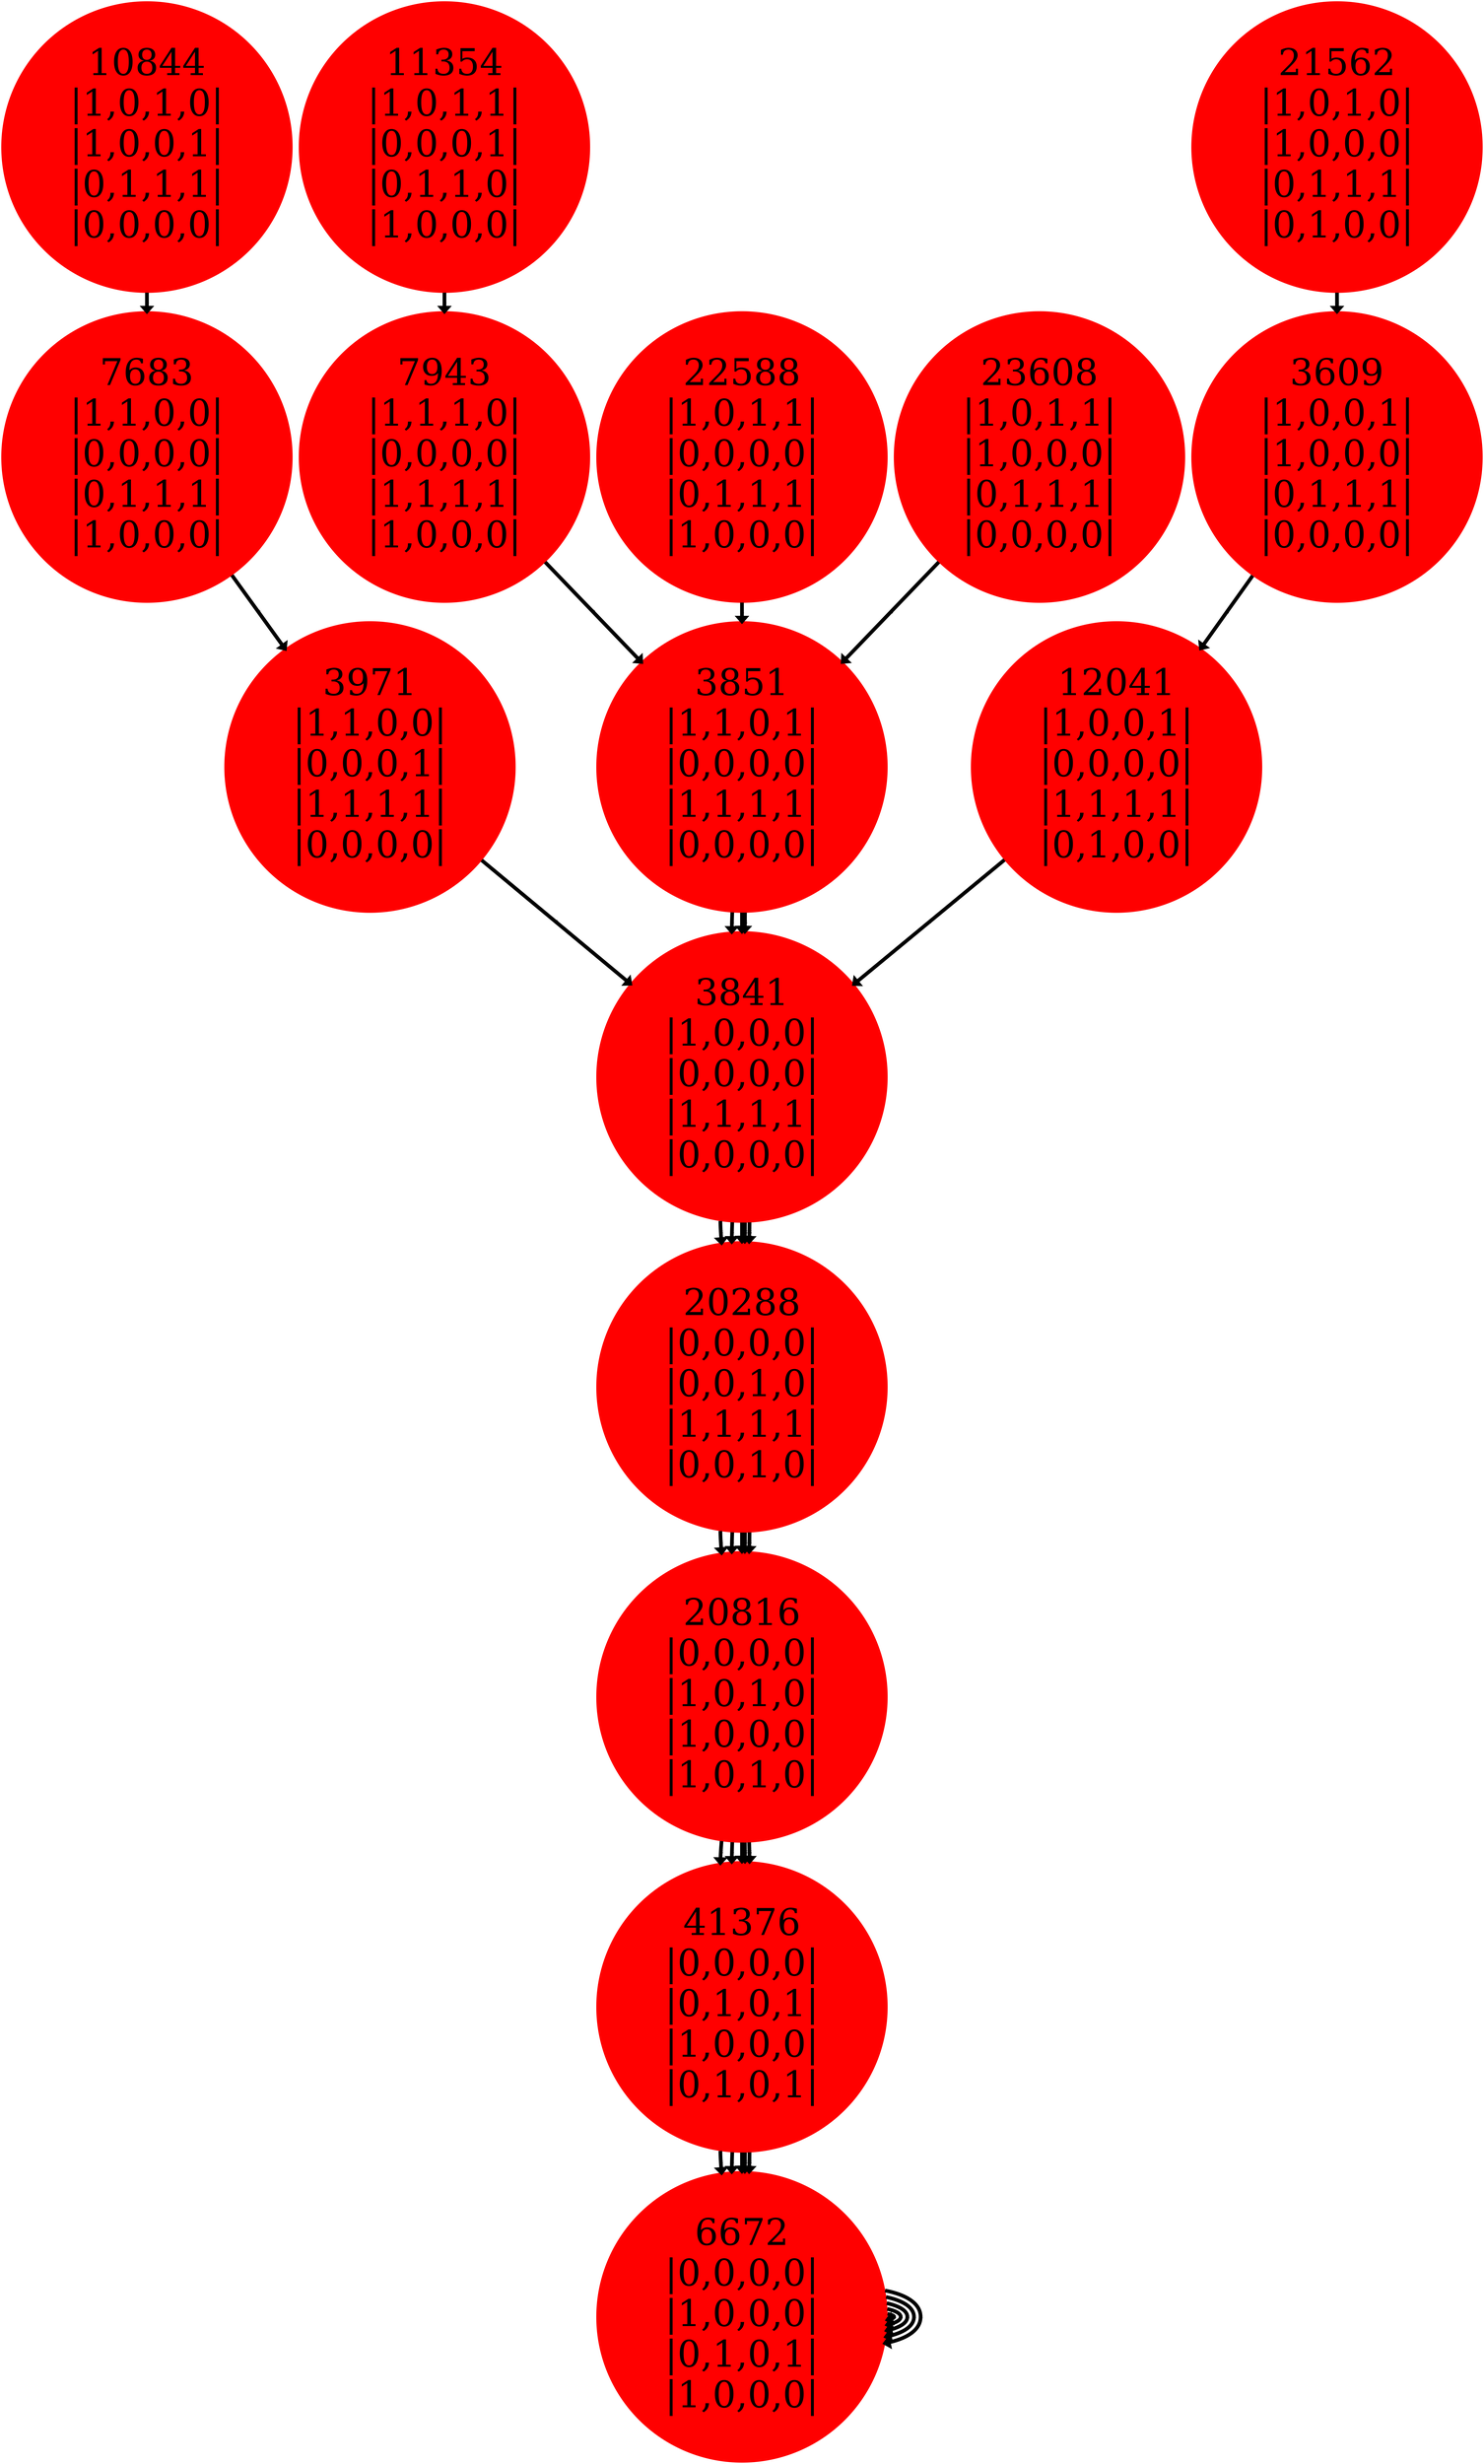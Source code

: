digraph A {
"10844\n|1,0,1,0|\n|1,0,0,1|\n|0,1,1,1|\n|0,0,0,0|"[shape=circle,style=filled,color=red,height=5.12,width=0.12,fontsize=100];
"10844\n|1,0,1,0|\n|1,0,0,1|\n|0,1,1,1|\n|0,0,0,0|"->"7683\n|1,1,0,0|\n|0,0,0,0|\n|0,1,1,1|\n|1,0,0,0|"[label="t",arrowsize=1,penwidth=10]
"7683\n|1,1,0,0|\n|0,0,0,0|\n|0,1,1,1|\n|1,0,0,0|"[shape=circle,style=filled,color=red,height=5.12,width=0.12,fontsize=100];
"7683\n|1,1,0,0|\n|0,0,0,0|\n|0,1,1,1|\n|1,0,0,0|"->"3971\n|1,1,0,0|\n|0,0,0,1|\n|1,1,1,1|\n|0,0,0,0|"[label="t",arrowsize=1,penwidth=10]
"3971\n|1,1,0,0|\n|0,0,0,1|\n|1,1,1,1|\n|0,0,0,0|"[shape=circle,style=filled,color=red,height=5.12,width=0.12,fontsize=100];
"3971\n|1,1,0,0|\n|0,0,0,1|\n|1,1,1,1|\n|0,0,0,0|"->"3841\n|1,0,0,0|\n|0,0,0,0|\n|1,1,1,1|\n|0,0,0,0|"[label="t",arrowsize=1,penwidth=10]
"3841\n|1,0,0,0|\n|0,0,0,0|\n|1,1,1,1|\n|0,0,0,0|"[shape=circle,style=filled,color=red,height=5.12,width=0.12,fontsize=100];
"3841\n|1,0,0,0|\n|0,0,0,0|\n|1,1,1,1|\n|0,0,0,0|"->"20288\n|0,0,0,0|\n|0,0,1,0|\n|1,1,1,1|\n|0,0,1,0|"[label="t",arrowsize=1,penwidth=10]
"20288\n|0,0,0,0|\n|0,0,1,0|\n|1,1,1,1|\n|0,0,1,0|"[shape=circle,style=filled,color=red,height=5.12,width=0.12,fontsize=100];
"20288\n|0,0,0,0|\n|0,0,1,0|\n|1,1,1,1|\n|0,0,1,0|"->"20816\n|0,0,0,0|\n|1,0,1,0|\n|1,0,0,0|\n|1,0,1,0|"[label="t",arrowsize=1,penwidth=10]
"20816\n|0,0,0,0|\n|1,0,1,0|\n|1,0,0,0|\n|1,0,1,0|"[shape=circle,style=filled,color=red,height=5.12,width=0.12,fontsize=100];
"20816\n|0,0,0,0|\n|1,0,1,0|\n|1,0,0,0|\n|1,0,1,0|"->"41376\n|0,0,0,0|\n|0,1,0,1|\n|1,0,0,0|\n|0,1,0,1|"[label="t",arrowsize=1,penwidth=10]
"41376\n|0,0,0,0|\n|0,1,0,1|\n|1,0,0,0|\n|0,1,0,1|"[shape=circle,style=filled,color=red,height=5.12,width=0.12,fontsize=100];
"41376\n|0,0,0,0|\n|0,1,0,1|\n|1,0,0,0|\n|0,1,0,1|"->"6672\n|0,0,0,0|\n|1,0,0,0|\n|0,1,0,1|\n|1,0,0,0|"[label="t",arrowsize=1,penwidth=10]
"6672\n|0,0,0,0|\n|1,0,0,0|\n|0,1,0,1|\n|1,0,0,0|"[shape=circle,style=filled,color=red,height=5.12,width=0.12,fontsize=100];
"6672\n|0,0,0,0|\n|1,0,0,0|\n|0,1,0,1|\n|1,0,0,0|"->"6672\n|0,0,0,0|\n|1,0,0,0|\n|0,1,0,1|\n|1,0,0,0|"[label="t",arrowsize=1,penwidth=10]
"11354\n|1,0,1,1|\n|0,0,0,1|\n|0,1,1,0|\n|1,0,0,0|"[shape=circle,style=filled,color=red,height=5.12,width=0.12,fontsize=100];
"11354\n|1,0,1,1|\n|0,0,0,1|\n|0,1,1,0|\n|1,0,0,0|"->"7943\n|1,1,1,0|\n|0,0,0,0|\n|1,1,1,1|\n|1,0,0,0|"[label="t",arrowsize=1,penwidth=10]
"7943\n|1,1,1,0|\n|0,0,0,0|\n|1,1,1,1|\n|1,0,0,0|"[shape=circle,style=filled,color=red,height=5.12,width=0.12,fontsize=100];
"7943\n|1,1,1,0|\n|0,0,0,0|\n|1,1,1,1|\n|1,0,0,0|"->"3851\n|1,1,0,1|\n|0,0,0,0|\n|1,1,1,1|\n|0,0,0,0|"[label="t",arrowsize=1,penwidth=10]
"3851\n|1,1,0,1|\n|0,0,0,0|\n|1,1,1,1|\n|0,0,0,0|"[shape=circle,style=filled,color=red,height=5.12,width=0.12,fontsize=100];
"3851\n|1,1,0,1|\n|0,0,0,0|\n|1,1,1,1|\n|0,0,0,0|"->"3841\n|1,0,0,0|\n|0,0,0,0|\n|1,1,1,1|\n|0,0,0,0|"[label="t",arrowsize=1,penwidth=10]
"3841\n|1,0,0,0|\n|0,0,0,0|\n|1,1,1,1|\n|0,0,0,0|"[shape=circle,style=filled,color=red,height=5.12,width=0.12,fontsize=100];
"3841\n|1,0,0,0|\n|0,0,0,0|\n|1,1,1,1|\n|0,0,0,0|"->"20288\n|0,0,0,0|\n|0,0,1,0|\n|1,1,1,1|\n|0,0,1,0|"[label="t",arrowsize=1,penwidth=10]
"20288\n|0,0,0,0|\n|0,0,1,0|\n|1,1,1,1|\n|0,0,1,0|"[shape=circle,style=filled,color=red,height=5.12,width=0.12,fontsize=100];
"20288\n|0,0,0,0|\n|0,0,1,0|\n|1,1,1,1|\n|0,0,1,0|"->"20816\n|0,0,0,0|\n|1,0,1,0|\n|1,0,0,0|\n|1,0,1,0|"[label="t",arrowsize=1,penwidth=10]
"20816\n|0,0,0,0|\n|1,0,1,0|\n|1,0,0,0|\n|1,0,1,0|"[shape=circle,style=filled,color=red,height=5.12,width=0.12,fontsize=100];
"20816\n|0,0,0,0|\n|1,0,1,0|\n|1,0,0,0|\n|1,0,1,0|"->"41376\n|0,0,0,0|\n|0,1,0,1|\n|1,0,0,0|\n|0,1,0,1|"[label="t",arrowsize=1,penwidth=10]
"41376\n|0,0,0,0|\n|0,1,0,1|\n|1,0,0,0|\n|0,1,0,1|"[shape=circle,style=filled,color=red,height=5.12,width=0.12,fontsize=100];
"41376\n|0,0,0,0|\n|0,1,0,1|\n|1,0,0,0|\n|0,1,0,1|"->"6672\n|0,0,0,0|\n|1,0,0,0|\n|0,1,0,1|\n|1,0,0,0|"[label="t",arrowsize=1,penwidth=10]
"6672\n|0,0,0,0|\n|1,0,0,0|\n|0,1,0,1|\n|1,0,0,0|"[shape=circle,style=filled,color=red,height=5.12,width=0.12,fontsize=100];
"6672\n|0,0,0,0|\n|1,0,0,0|\n|0,1,0,1|\n|1,0,0,0|"->"6672\n|0,0,0,0|\n|1,0,0,0|\n|0,1,0,1|\n|1,0,0,0|"[label="t",arrowsize=1,penwidth=10]
"22588\n|1,0,1,1|\n|0,0,0,0|\n|0,1,1,1|\n|1,0,0,0|"[shape=circle,style=filled,color=red,height=5.12,width=0.12,fontsize=100];
"22588\n|1,0,1,1|\n|0,0,0,0|\n|0,1,1,1|\n|1,0,0,0|"->"3851\n|1,1,0,1|\n|0,0,0,0|\n|1,1,1,1|\n|0,0,0,0|"[label="t",arrowsize=1,penwidth=10]
"3851\n|1,1,0,1|\n|0,0,0,0|\n|1,1,1,1|\n|0,0,0,0|"[shape=circle,style=filled,color=red,height=5.12,width=0.12,fontsize=100];
"3851\n|1,1,0,1|\n|0,0,0,0|\n|1,1,1,1|\n|0,0,0,0|"->"3841\n|1,0,0,0|\n|0,0,0,0|\n|1,1,1,1|\n|0,0,0,0|"[label="t",arrowsize=1,penwidth=10]
"3841\n|1,0,0,0|\n|0,0,0,0|\n|1,1,1,1|\n|0,0,0,0|"[shape=circle,style=filled,color=red,height=5.12,width=0.12,fontsize=100];
"3841\n|1,0,0,0|\n|0,0,0,0|\n|1,1,1,1|\n|0,0,0,0|"->"20288\n|0,0,0,0|\n|0,0,1,0|\n|1,1,1,1|\n|0,0,1,0|"[label="t",arrowsize=1,penwidth=10]
"20288\n|0,0,0,0|\n|0,0,1,0|\n|1,1,1,1|\n|0,0,1,0|"[shape=circle,style=filled,color=red,height=5.12,width=0.12,fontsize=100];
"20288\n|0,0,0,0|\n|0,0,1,0|\n|1,1,1,1|\n|0,0,1,0|"->"20816\n|0,0,0,0|\n|1,0,1,0|\n|1,0,0,0|\n|1,0,1,0|"[label="t",arrowsize=1,penwidth=10]
"20816\n|0,0,0,0|\n|1,0,1,0|\n|1,0,0,0|\n|1,0,1,0|"[shape=circle,style=filled,color=red,height=5.12,width=0.12,fontsize=100];
"20816\n|0,0,0,0|\n|1,0,1,0|\n|1,0,0,0|\n|1,0,1,0|"->"41376\n|0,0,0,0|\n|0,1,0,1|\n|1,0,0,0|\n|0,1,0,1|"[label="t",arrowsize=1,penwidth=10]
"41376\n|0,0,0,0|\n|0,1,0,1|\n|1,0,0,0|\n|0,1,0,1|"[shape=circle,style=filled,color=red,height=5.12,width=0.12,fontsize=100];
"41376\n|0,0,0,0|\n|0,1,0,1|\n|1,0,0,0|\n|0,1,0,1|"->"6672\n|0,0,0,0|\n|1,0,0,0|\n|0,1,0,1|\n|1,0,0,0|"[label="t",arrowsize=1,penwidth=10]
"6672\n|0,0,0,0|\n|1,0,0,0|\n|0,1,0,1|\n|1,0,0,0|"[shape=circle,style=filled,color=red,height=5.12,width=0.12,fontsize=100];
"6672\n|0,0,0,0|\n|1,0,0,0|\n|0,1,0,1|\n|1,0,0,0|"->"6672\n|0,0,0,0|\n|1,0,0,0|\n|0,1,0,1|\n|1,0,0,0|"[label="t",arrowsize=1,penwidth=10]
"23608\n|1,0,1,1|\n|1,0,0,0|\n|0,1,1,1|\n|0,0,0,0|"[shape=circle,style=filled,color=red,height=5.12,width=0.12,fontsize=100];
"23608\n|1,0,1,1|\n|1,0,0,0|\n|0,1,1,1|\n|0,0,0,0|"->"3851\n|1,1,0,1|\n|0,0,0,0|\n|1,1,1,1|\n|0,0,0,0|"[label="t",arrowsize=1,penwidth=10]
"3851\n|1,1,0,1|\n|0,0,0,0|\n|1,1,1,1|\n|0,0,0,0|"[shape=circle,style=filled,color=red,height=5.12,width=0.12,fontsize=100];
"3851\n|1,1,0,1|\n|0,0,0,0|\n|1,1,1,1|\n|0,0,0,0|"->"3841\n|1,0,0,0|\n|0,0,0,0|\n|1,1,1,1|\n|0,0,0,0|"[label="t",arrowsize=1,penwidth=10]
"3841\n|1,0,0,0|\n|0,0,0,0|\n|1,1,1,1|\n|0,0,0,0|"[shape=circle,style=filled,color=red,height=5.12,width=0.12,fontsize=100];
"3841\n|1,0,0,0|\n|0,0,0,0|\n|1,1,1,1|\n|0,0,0,0|"->"20288\n|0,0,0,0|\n|0,0,1,0|\n|1,1,1,1|\n|0,0,1,0|"[label="t",arrowsize=1,penwidth=10]
"20288\n|0,0,0,0|\n|0,0,1,0|\n|1,1,1,1|\n|0,0,1,0|"[shape=circle,style=filled,color=red,height=5.12,width=0.12,fontsize=100];
"20288\n|0,0,0,0|\n|0,0,1,0|\n|1,1,1,1|\n|0,0,1,0|"->"20816\n|0,0,0,0|\n|1,0,1,0|\n|1,0,0,0|\n|1,0,1,0|"[label="t",arrowsize=1,penwidth=10]
"20816\n|0,0,0,0|\n|1,0,1,0|\n|1,0,0,0|\n|1,0,1,0|"[shape=circle,style=filled,color=red,height=5.12,width=0.12,fontsize=100];
"20816\n|0,0,0,0|\n|1,0,1,0|\n|1,0,0,0|\n|1,0,1,0|"->"41376\n|0,0,0,0|\n|0,1,0,1|\n|1,0,0,0|\n|0,1,0,1|"[label="t",arrowsize=1,penwidth=10]
"41376\n|0,0,0,0|\n|0,1,0,1|\n|1,0,0,0|\n|0,1,0,1|"[shape=circle,style=filled,color=red,height=5.12,width=0.12,fontsize=100];
"41376\n|0,0,0,0|\n|0,1,0,1|\n|1,0,0,0|\n|0,1,0,1|"->"6672\n|0,0,0,0|\n|1,0,0,0|\n|0,1,0,1|\n|1,0,0,0|"[label="t",arrowsize=1,penwidth=10]
"6672\n|0,0,0,0|\n|1,0,0,0|\n|0,1,0,1|\n|1,0,0,0|"[shape=circle,style=filled,color=red,height=5.12,width=0.12,fontsize=100];
"6672\n|0,0,0,0|\n|1,0,0,0|\n|0,1,0,1|\n|1,0,0,0|"->"6672\n|0,0,0,0|\n|1,0,0,0|\n|0,1,0,1|\n|1,0,0,0|"[label="t",arrowsize=1,penwidth=10]
"21562\n|1,0,1,0|\n|1,0,0,0|\n|0,1,1,1|\n|0,1,0,0|"[shape=circle,style=filled,color=red,height=5.12,width=0.12,fontsize=100];
"21562\n|1,0,1,0|\n|1,0,0,0|\n|0,1,1,1|\n|0,1,0,0|"->"3609\n|1,0,0,1|\n|1,0,0,0|\n|0,1,1,1|\n|0,0,0,0|"[label="t",arrowsize=1,penwidth=10]
"3609\n|1,0,0,1|\n|1,0,0,0|\n|0,1,1,1|\n|0,0,0,0|"[shape=circle,style=filled,color=red,height=5.12,width=0.12,fontsize=100];
"3609\n|1,0,0,1|\n|1,0,0,0|\n|0,1,1,1|\n|0,0,0,0|"->"12041\n|1,0,0,1|\n|0,0,0,0|\n|1,1,1,1|\n|0,1,0,0|"[label="t",arrowsize=1,penwidth=10]
"12041\n|1,0,0,1|\n|0,0,0,0|\n|1,1,1,1|\n|0,1,0,0|"[shape=circle,style=filled,color=red,height=5.12,width=0.12,fontsize=100];
"12041\n|1,0,0,1|\n|0,0,0,0|\n|1,1,1,1|\n|0,1,0,0|"->"3841\n|1,0,0,0|\n|0,0,0,0|\n|1,1,1,1|\n|0,0,0,0|"[label="t",arrowsize=1,penwidth=10]
"3841\n|1,0,0,0|\n|0,0,0,0|\n|1,1,1,1|\n|0,0,0,0|"[shape=circle,style=filled,color=red,height=5.12,width=0.12,fontsize=100];
"3841\n|1,0,0,0|\n|0,0,0,0|\n|1,1,1,1|\n|0,0,0,0|"->"20288\n|0,0,0,0|\n|0,0,1,0|\n|1,1,1,1|\n|0,0,1,0|"[label="t",arrowsize=1,penwidth=10]
"20288\n|0,0,0,0|\n|0,0,1,0|\n|1,1,1,1|\n|0,0,1,0|"[shape=circle,style=filled,color=red,height=5.12,width=0.12,fontsize=100];
"20288\n|0,0,0,0|\n|0,0,1,0|\n|1,1,1,1|\n|0,0,1,0|"->"20816\n|0,0,0,0|\n|1,0,1,0|\n|1,0,0,0|\n|1,0,1,0|"[label="t",arrowsize=1,penwidth=10]
"20816\n|0,0,0,0|\n|1,0,1,0|\n|1,0,0,0|\n|1,0,1,0|"[shape=circle,style=filled,color=red,height=5.12,width=0.12,fontsize=100];
"20816\n|0,0,0,0|\n|1,0,1,0|\n|1,0,0,0|\n|1,0,1,0|"->"41376\n|0,0,0,0|\n|0,1,0,1|\n|1,0,0,0|\n|0,1,0,1|"[label="t",arrowsize=1,penwidth=10]
"41376\n|0,0,0,0|\n|0,1,0,1|\n|1,0,0,0|\n|0,1,0,1|"[shape=circle,style=filled,color=red,height=5.12,width=0.12,fontsize=100];
"41376\n|0,0,0,0|\n|0,1,0,1|\n|1,0,0,0|\n|0,1,0,1|"->"6672\n|0,0,0,0|\n|1,0,0,0|\n|0,1,0,1|\n|1,0,0,0|"[label="t",arrowsize=1,penwidth=10]
"6672\n|0,0,0,0|\n|1,0,0,0|\n|0,1,0,1|\n|1,0,0,0|"[shape=circle,style=filled,color=red,height=5.12,width=0.12,fontsize=100];
"6672\n|0,0,0,0|\n|1,0,0,0|\n|0,1,0,1|\n|1,0,0,0|"->"6672\n|0,0,0,0|\n|1,0,0,0|\n|0,1,0,1|\n|1,0,0,0|"[label="t",arrowsize=1,penwidth=10]
}
